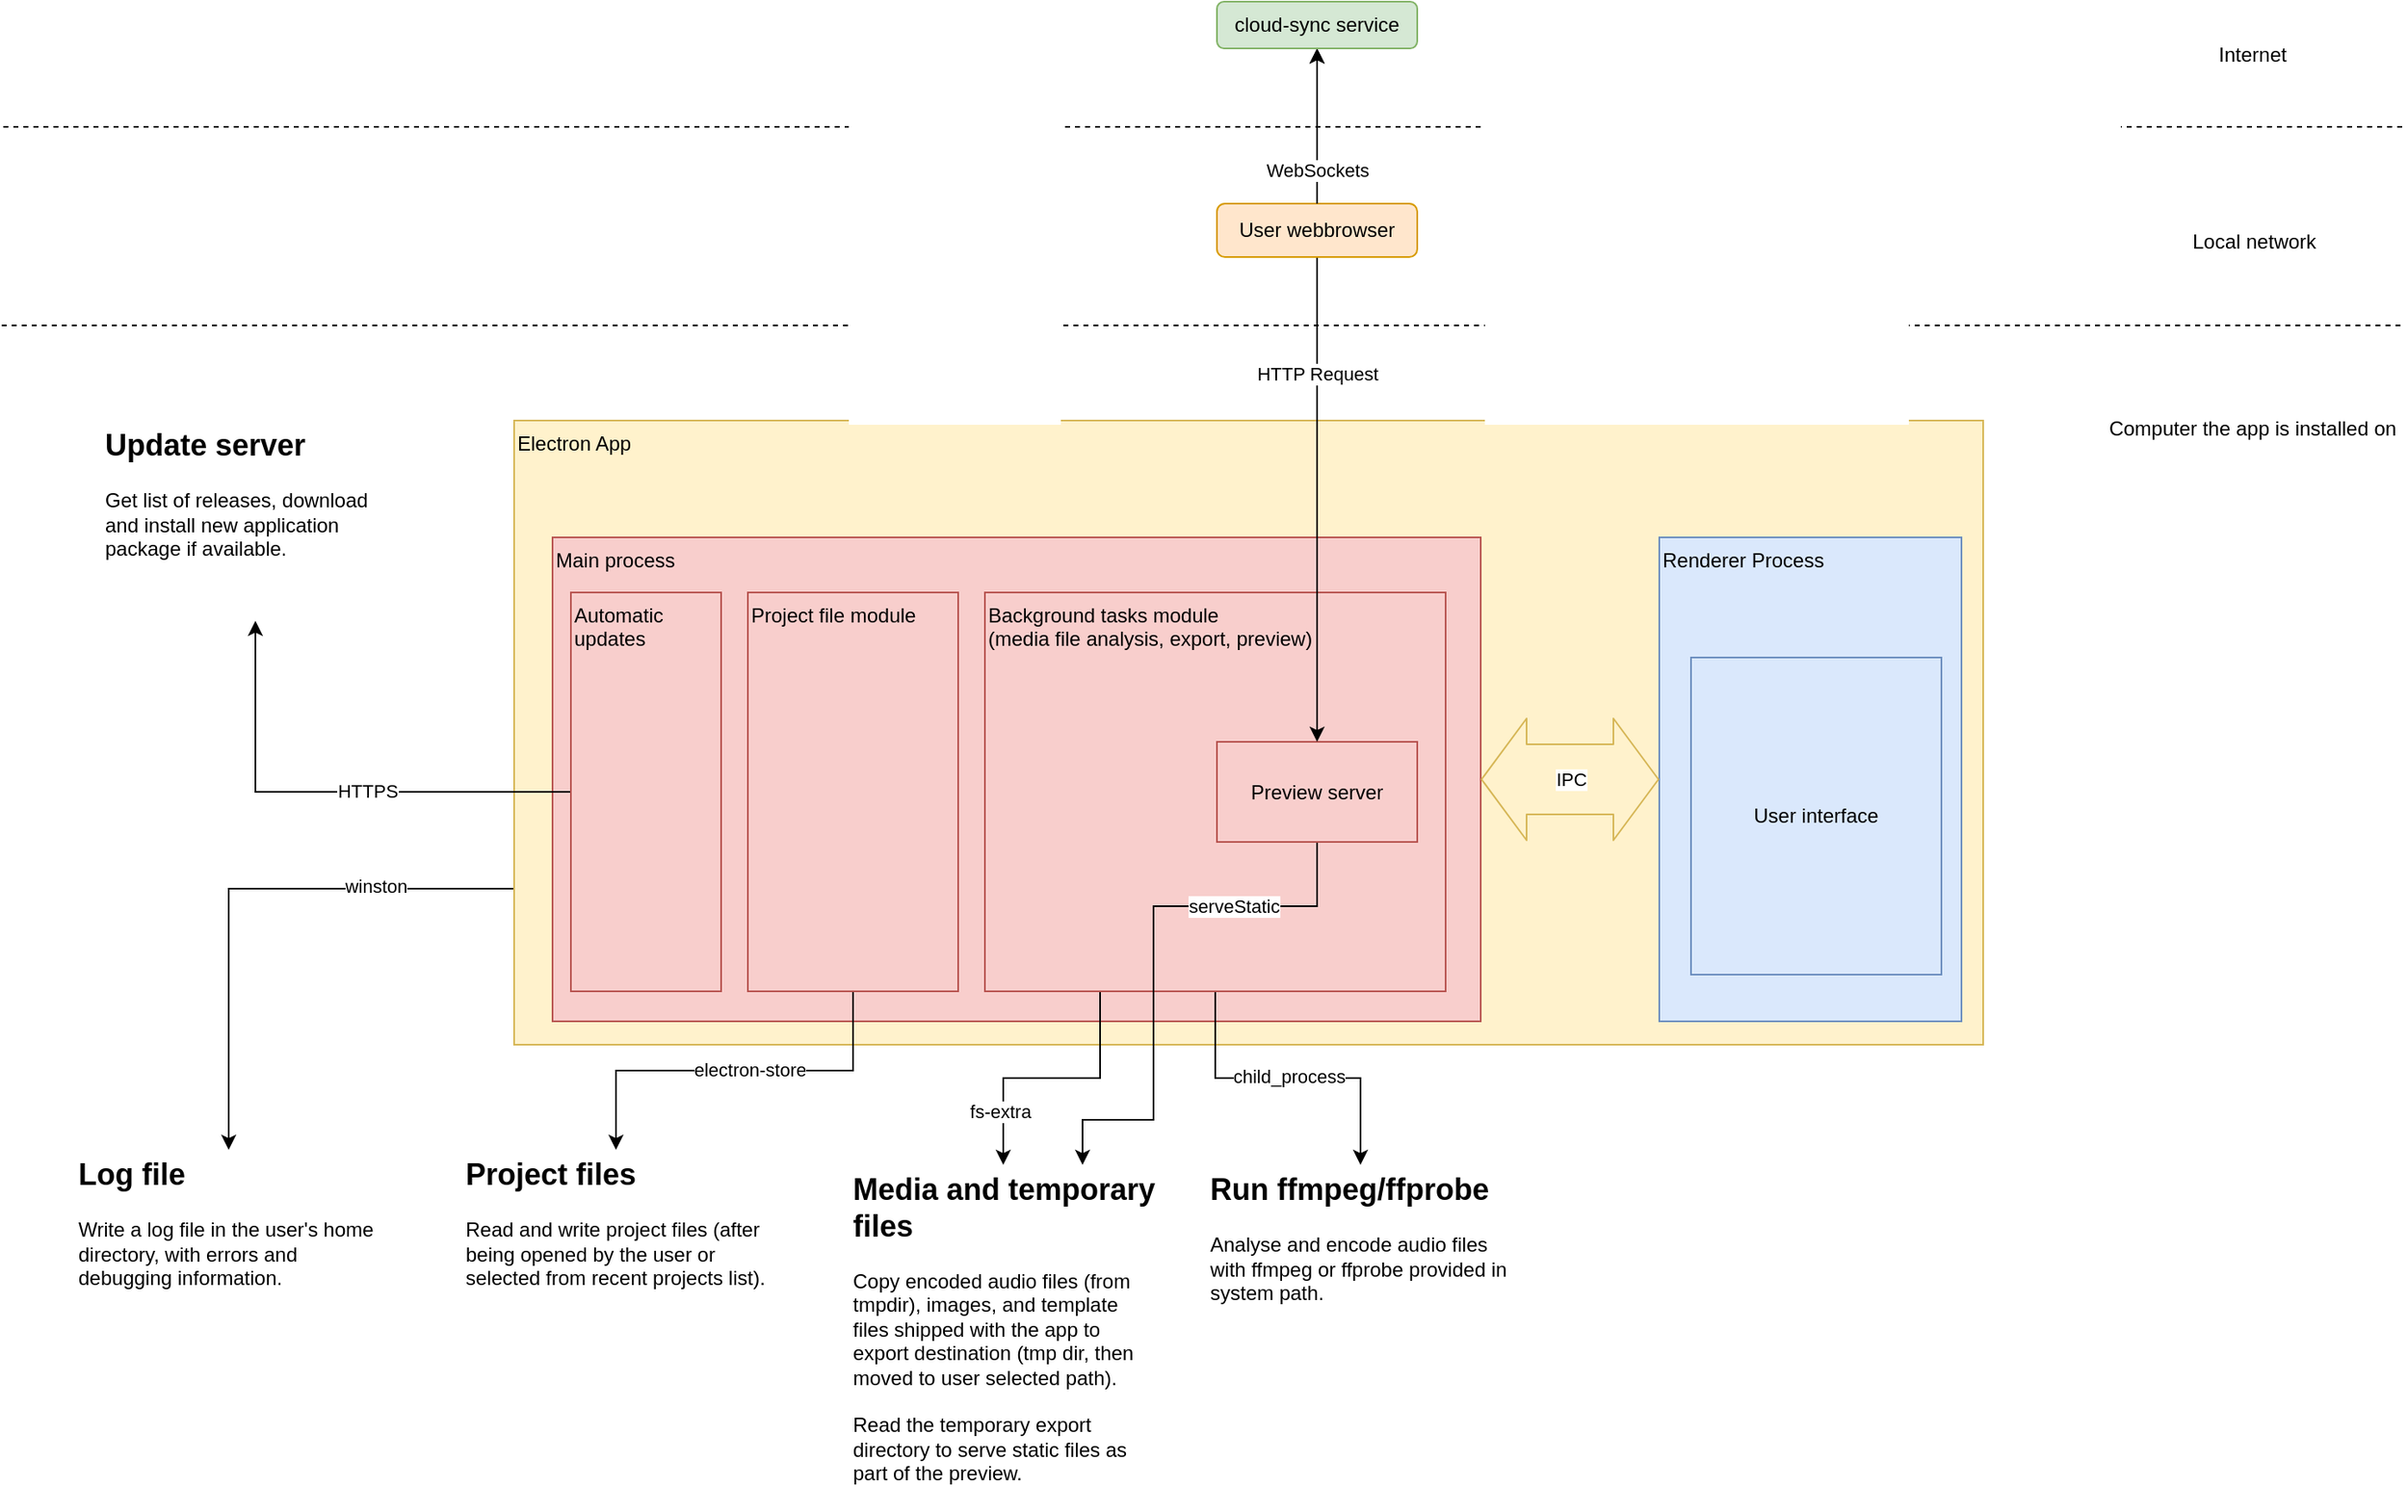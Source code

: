 <mxfile version="13.1.3" type="device"><diagram id="przYousLt82xme0iPN_e" name="Page-1"><mxGraphModel dx="2066" dy="2309" grid="0" gridSize="10" guides="1" tooltips="1" connect="1" arrows="1" fold="1" page="1" pageScale="1" pageWidth="827" pageHeight="1169" math="0" shadow="0"><root><mxCell id="0"/><mxCell id="1" parent="0"/><mxCell id="FGbRlqHiVGGREMvuLUQ7-29" style="edgeStyle=orthogonalEdgeStyle;rounded=0;orthogonalLoop=1;jettySize=auto;html=1;exitX=0;exitY=0.75;exitDx=0;exitDy=0;" edge="1" parent="1" source="FGbRlqHiVGGREMvuLUQ7-2" target="FGbRlqHiVGGREMvuLUQ7-28"><mxGeometry relative="1" as="geometry"/></mxCell><mxCell id="FGbRlqHiVGGREMvuLUQ7-30" value="winston" style="edgeLabel;html=1;align=center;verticalAlign=middle;resizable=0;points=[];" vertex="1" connectable="0" parent="FGbRlqHiVGGREMvuLUQ7-29"><mxGeometry x="-0.255" y="4" relative="1" as="geometry"><mxPoint x="39" y="-5.5" as="offset"/></mxGeometry></mxCell><mxCell id="FGbRlqHiVGGREMvuLUQ7-2" value="Electron App" style="rounded=0;whiteSpace=wrap;html=1;align=left;labelPosition=center;verticalLabelPosition=middle;verticalAlign=top;fillColor=#fff2cc;strokeColor=#d6b656;" vertex="1" parent="1"><mxGeometry x="335" y="188" width="880" height="374" as="geometry"/></mxCell><mxCell id="FGbRlqHiVGGREMvuLUQ7-1" value="Main process" style="rounded=0;whiteSpace=wrap;html=1;align=left;verticalAlign=top;fillColor=#f8cecc;strokeColor=#b85450;" vertex="1" parent="1"><mxGeometry x="358" y="258" width="556" height="290" as="geometry"/></mxCell><mxCell id="FGbRlqHiVGGREMvuLUQ7-3" value="&lt;div&gt;Renderer Process&lt;br&gt;&lt;/div&gt;" style="rounded=0;whiteSpace=wrap;html=1;align=left;verticalAlign=top;fillColor=#dae8fc;strokeColor=#6c8ebf;" vertex="1" parent="1"><mxGeometry x="1021" y="258" width="181" height="290" as="geometry"/></mxCell><mxCell id="FGbRlqHiVGGREMvuLUQ7-5" value="&lt;div align=&quot;center&quot;&gt;IPC&lt;/div&gt;" style="shape=flexArrow;endArrow=classic;startArrow=classic;html=1;exitX=1;exitY=0.5;exitDx=0;exitDy=0;width=42;startSize=8.67;align=center;startWidth=30;endWidth=30;endSize=8.67;entryX=0;entryY=0.5;entryDx=0;entryDy=0;fillColor=#fff2cc;strokeColor=#d6b656;" edge="1" parent="1" source="FGbRlqHiVGGREMvuLUQ7-1" target="FGbRlqHiVGGREMvuLUQ7-3"><mxGeometry width="50" height="50" relative="1" as="geometry"><mxPoint x="831" y="498" as="sourcePoint"/><mxPoint x="1021" y="508" as="targetPoint"/><Array as="points"/></mxGeometry></mxCell><mxCell id="FGbRlqHiVGGREMvuLUQ7-23" style="edgeStyle=orthogonalEdgeStyle;rounded=0;orthogonalLoop=1;jettySize=auto;html=1;exitX=0.25;exitY=1;exitDx=0;exitDy=0;" edge="1" parent="1" source="FGbRlqHiVGGREMvuLUQ7-9" target="FGbRlqHiVGGREMvuLUQ7-22"><mxGeometry relative="1" as="geometry"/></mxCell><mxCell id="FGbRlqHiVGGREMvuLUQ7-24" value="fs-extra" style="edgeLabel;html=1;align=center;verticalAlign=middle;resizable=0;points=[];" vertex="1" connectable="0" parent="FGbRlqHiVGGREMvuLUQ7-23"><mxGeometry x="-0.375" y="-21" relative="1" as="geometry"><mxPoint x="-39.5" y="21.5" as="offset"/></mxGeometry></mxCell><mxCell id="FGbRlqHiVGGREMvuLUQ7-26" style="edgeStyle=orthogonalEdgeStyle;rounded=0;orthogonalLoop=1;jettySize=auto;html=1;exitX=0.5;exitY=1;exitDx=0;exitDy=0;" edge="1" parent="1" source="FGbRlqHiVGGREMvuLUQ7-9" target="FGbRlqHiVGGREMvuLUQ7-25"><mxGeometry relative="1" as="geometry"/></mxCell><mxCell id="FGbRlqHiVGGREMvuLUQ7-27" value="child_process" style="edgeLabel;html=1;align=center;verticalAlign=middle;resizable=0;points=[];" vertex="1" connectable="0" parent="FGbRlqHiVGGREMvuLUQ7-26"><mxGeometry x="-0.294" y="13" relative="1" as="geometry"><mxPoint x="28" y="12" as="offset"/></mxGeometry></mxCell><mxCell id="FGbRlqHiVGGREMvuLUQ7-9" value="&lt;div&gt;Background tasks module&lt;/div&gt;&lt;div&gt;(media file analysis, export, preview)&lt;br&gt;&lt;/div&gt;" style="rounded=0;whiteSpace=wrap;html=1;align=left;verticalAlign=top;fillColor=#f8cecc;strokeColor=#b85450;" vertex="1" parent="1"><mxGeometry x="617" y="291" width="276" height="239" as="geometry"/></mxCell><mxCell id="FGbRlqHiVGGREMvuLUQ7-4" value="&lt;div&gt;User interface&lt;br&gt;&lt;/div&gt;" style="rounded=0;whiteSpace=wrap;html=1;align=center;fillColor=#dae8fc;strokeColor=#6c8ebf;" vertex="1" parent="1"><mxGeometry x="1040" y="330" width="150" height="190" as="geometry"/></mxCell><mxCell id="FGbRlqHiVGGREMvuLUQ7-18" style="edgeStyle=orthogonalEdgeStyle;rounded=0;orthogonalLoop=1;jettySize=auto;html=1;exitX=0.5;exitY=1;exitDx=0;exitDy=0;entryX=0.5;entryY=0;entryDx=0;entryDy=0;" edge="1" parent="1" source="FGbRlqHiVGGREMvuLUQ7-10" target="FGbRlqHiVGGREMvuLUQ7-15"><mxGeometry relative="1" as="geometry"/></mxCell><mxCell id="FGbRlqHiVGGREMvuLUQ7-21" value="electron-store" style="edgeLabel;html=1;align=center;verticalAlign=middle;resizable=0;points=[];" vertex="1" connectable="0" parent="FGbRlqHiVGGREMvuLUQ7-18"><mxGeometry x="0.145" y="1" relative="1" as="geometry"><mxPoint x="25.5" y="-1.5" as="offset"/></mxGeometry></mxCell><mxCell id="FGbRlqHiVGGREMvuLUQ7-10" value="Project file module" style="rounded=0;whiteSpace=wrap;html=1;align=left;verticalAlign=top;fillColor=#f8cecc;strokeColor=#b85450;" vertex="1" parent="1"><mxGeometry x="475" y="291" width="126" height="239" as="geometry"/></mxCell><mxCell id="FGbRlqHiVGGREMvuLUQ7-19" style="edgeStyle=orthogonalEdgeStyle;rounded=0;orthogonalLoop=1;jettySize=auto;html=1;exitX=0;exitY=0.5;exitDx=0;exitDy=0;entryX=0.5;entryY=1;entryDx=0;entryDy=0;" edge="1" parent="1" source="FGbRlqHiVGGREMvuLUQ7-14" target="FGbRlqHiVGGREMvuLUQ7-16"><mxGeometry relative="1" as="geometry"/></mxCell><mxCell id="FGbRlqHiVGGREMvuLUQ7-20" value="HTTPS" style="edgeLabel;html=1;align=center;verticalAlign=middle;resizable=0;points=[];" vertex="1" connectable="0" parent="FGbRlqHiVGGREMvuLUQ7-19"><mxGeometry x="-0.163" y="-1" relative="1" as="geometry"><mxPoint as="offset"/></mxGeometry></mxCell><mxCell id="FGbRlqHiVGGREMvuLUQ7-14" value="Automatic updates" style="rounded=0;whiteSpace=wrap;html=1;align=left;verticalAlign=top;fillColor=#f8cecc;strokeColor=#b85450;" vertex="1" parent="1"><mxGeometry x="369" y="291" width="90" height="239" as="geometry"/></mxCell><mxCell id="FGbRlqHiVGGREMvuLUQ7-15" value="&lt;h2&gt;Project files&lt;br&gt;&lt;/h2&gt;&lt;div&gt;Read and write project files (after being opened by the user or selected from recent projects list).&lt;br&gt;&lt;/div&gt;" style="text;html=1;strokeColor=none;fillColor=none;spacing=5;spacingTop=-20;whiteSpace=wrap;overflow=hidden;rounded=0;align=left;" vertex="1" parent="1"><mxGeometry x="301" y="625" width="190" height="120" as="geometry"/></mxCell><mxCell id="FGbRlqHiVGGREMvuLUQ7-16" value="&lt;h2&gt;Update server&lt;/h2&gt;&lt;div&gt;Get list of releases, download&amp;nbsp; and install new application package if available.&lt;br&gt;&lt;/div&gt;" style="text;html=1;strokeColor=none;fillColor=none;spacing=5;spacingTop=-20;whiteSpace=wrap;overflow=hidden;rounded=0;align=left;" vertex="1" parent="1"><mxGeometry x="85" y="188" width="190" height="120" as="geometry"/></mxCell><mxCell id="FGbRlqHiVGGREMvuLUQ7-36" style="edgeStyle=orthogonalEdgeStyle;rounded=0;orthogonalLoop=1;jettySize=auto;html=1;exitX=0.5;exitY=1;exitDx=0;exitDy=0;entryX=0.75;entryY=0;entryDx=0;entryDy=0;" edge="1" parent="1" source="FGbRlqHiVGGREMvuLUQ7-17" target="FGbRlqHiVGGREMvuLUQ7-22"><mxGeometry relative="1" as="geometry"><Array as="points"><mxPoint x="816" y="479"/><mxPoint x="718" y="479"/><mxPoint x="718" y="607"/><mxPoint x="676" y="607"/></Array></mxGeometry></mxCell><mxCell id="FGbRlqHiVGGREMvuLUQ7-37" value="serveStatic" style="edgeLabel;html=1;align=center;verticalAlign=middle;resizable=0;points=[];" vertex="1" connectable="0" parent="FGbRlqHiVGGREMvuLUQ7-36"><mxGeometry x="-0.344" y="2" relative="1" as="geometry"><mxPoint x="20.5" y="-2" as="offset"/></mxGeometry></mxCell><mxCell id="FGbRlqHiVGGREMvuLUQ7-17" value="Preview server" style="rounded=0;whiteSpace=wrap;html=1;align=center;fillColor=#f8cecc;strokeColor=#b85450;" vertex="1" parent="1"><mxGeometry x="756" y="380.5" width="120" height="60" as="geometry"/></mxCell><mxCell id="FGbRlqHiVGGREMvuLUQ7-22" value="&lt;h2&gt;Media and temporary files&lt;br&gt;&lt;/h2&gt;&lt;div&gt;Copy encoded audio files (from tmpdir), images, and template files shipped with the app to export destination (tmp dir, then moved to user selected path).&lt;br&gt;&lt;/div&gt;&lt;div&gt;&lt;br&gt;&lt;/div&gt;&lt;div&gt;Read the temporary export directory to serve static files as part of the preview.&lt;br&gt;&lt;/div&gt;" style="text;html=1;strokeColor=none;fillColor=none;spacing=5;spacingTop=-20;whiteSpace=wrap;overflow=hidden;rounded=0;align=left;" vertex="1" parent="1"><mxGeometry x="533" y="634" width="190" height="207" as="geometry"/></mxCell><mxCell id="FGbRlqHiVGGREMvuLUQ7-25" value="&lt;h2&gt;Run ffmpeg/ffprobe&lt;br&gt;&lt;/h2&gt;&lt;div&gt;Analyse and encode audio files with ffmpeg or ffprobe provided in system path.&lt;br&gt;&lt;/div&gt;" style="text;html=1;strokeColor=none;fillColor=none;spacing=5;spacingTop=-20;whiteSpace=wrap;overflow=hidden;rounded=0;align=left;" vertex="1" parent="1"><mxGeometry x="747" y="634" width="190" height="120" as="geometry"/></mxCell><mxCell id="FGbRlqHiVGGREMvuLUQ7-28" value="&lt;h2&gt;Log file&lt;br&gt;&lt;/h2&gt;&lt;div&gt;Write a log file in the user's home directory, with errors and debugging information.&lt;br&gt;&lt;/div&gt;" style="text;html=1;strokeColor=none;fillColor=none;spacing=5;spacingTop=-20;whiteSpace=wrap;overflow=hidden;rounded=0;align=left;" vertex="1" parent="1"><mxGeometry x="69" y="625" width="190" height="120" as="geometry"/></mxCell><mxCell id="FGbRlqHiVGGREMvuLUQ7-34" style="edgeStyle=orthogonalEdgeStyle;rounded=0;orthogonalLoop=1;jettySize=auto;html=1;exitX=0.5;exitY=1;exitDx=0;exitDy=0;entryX=0.5;entryY=0;entryDx=0;entryDy=0;" edge="1" parent="1" source="FGbRlqHiVGGREMvuLUQ7-33" target="FGbRlqHiVGGREMvuLUQ7-17"><mxGeometry relative="1" as="geometry"/></mxCell><mxCell id="FGbRlqHiVGGREMvuLUQ7-35" value="HTTP Request" style="edgeLabel;html=1;align=center;verticalAlign=middle;resizable=0;points=[];" vertex="1" connectable="0" parent="FGbRlqHiVGGREMvuLUQ7-34"><mxGeometry x="-0.303" relative="1" as="geometry"><mxPoint y="-31" as="offset"/></mxGeometry></mxCell><mxCell id="FGbRlqHiVGGREMvuLUQ7-40" style="edgeStyle=orthogonalEdgeStyle;rounded=0;orthogonalLoop=1;jettySize=auto;html=1;exitX=0.5;exitY=0;exitDx=0;exitDy=0;entryX=0.5;entryY=1;entryDx=0;entryDy=0;" edge="1" parent="1" source="FGbRlqHiVGGREMvuLUQ7-33" target="FGbRlqHiVGGREMvuLUQ7-39"><mxGeometry relative="1" as="geometry"/></mxCell><mxCell id="FGbRlqHiVGGREMvuLUQ7-33" value="User webbrowser" style="rounded=1;whiteSpace=wrap;html=1;align=center;fillColor=#ffe6cc;strokeColor=#d79b00;" vertex="1" parent="1"><mxGeometry x="756" y="58" width="120" height="32" as="geometry"/></mxCell><mxCell id="FGbRlqHiVGGREMvuLUQ7-43" value="WebSockets" style="edgeStyle=orthogonalEdgeStyle;rounded=0;orthogonalLoop=1;jettySize=auto;html=1;endArrow=none;endFill=0;startArrow=classic;startFill=1;" edge="1" parent="1" source="FGbRlqHiVGGREMvuLUQ7-39" target="FGbRlqHiVGGREMvuLUQ7-33"><mxGeometry x="0.575" relative="1" as="geometry"><mxPoint as="offset"/></mxGeometry></mxCell><mxCell id="FGbRlqHiVGGREMvuLUQ7-39" value="cloud-sync service" style="rounded=1;whiteSpace=wrap;html=1;align=center;fillColor=#d5e8d4;strokeColor=#82b366;" vertex="1" parent="1"><mxGeometry x="756" y="-63" width="120" height="28" as="geometry"/></mxCell><mxCell id="FGbRlqHiVGGREMvuLUQ7-41" value="" style="endArrow=none;dashed=1;html=1;" edge="1" parent="1"><mxGeometry width="50" height="50" relative="1" as="geometry"><mxPoint x="29" y="12" as="sourcePoint"/><mxPoint x="1467" y="12" as="targetPoint"/></mxGeometry></mxCell><mxCell id="FGbRlqHiVGGREMvuLUQ7-42" value="" style="endArrow=none;dashed=1;html=1;" edge="1" parent="1"><mxGeometry width="50" height="50" relative="1" as="geometry"><mxPoint x="28" y="131" as="sourcePoint"/><mxPoint x="1466" y="131" as="targetPoint"/></mxGeometry></mxCell><mxCell id="FGbRlqHiVGGREMvuLUQ7-44" value="Internet" style="text;html=1;align=center;verticalAlign=middle;resizable=0;points=[];autosize=1;" vertex="1" parent="1"><mxGeometry x="1350.5" y="-40" width="51" height="18" as="geometry"/></mxCell><mxCell id="FGbRlqHiVGGREMvuLUQ7-45" value="Local network" style="text;html=1;align=center;verticalAlign=middle;resizable=0;points=[];autosize=1;" vertex="1" parent="1"><mxGeometry x="1335" y="72" width="84" height="18" as="geometry"/></mxCell><mxCell id="FGbRlqHiVGGREMvuLUQ7-46" value="Computer the app is installed on" style="text;html=1;align=center;verticalAlign=middle;resizable=0;points=[];autosize=1;" vertex="1" parent="1"><mxGeometry x="1285" y="184" width="182" height="18" as="geometry"/></mxCell></root></mxGraphModel></diagram></mxfile>